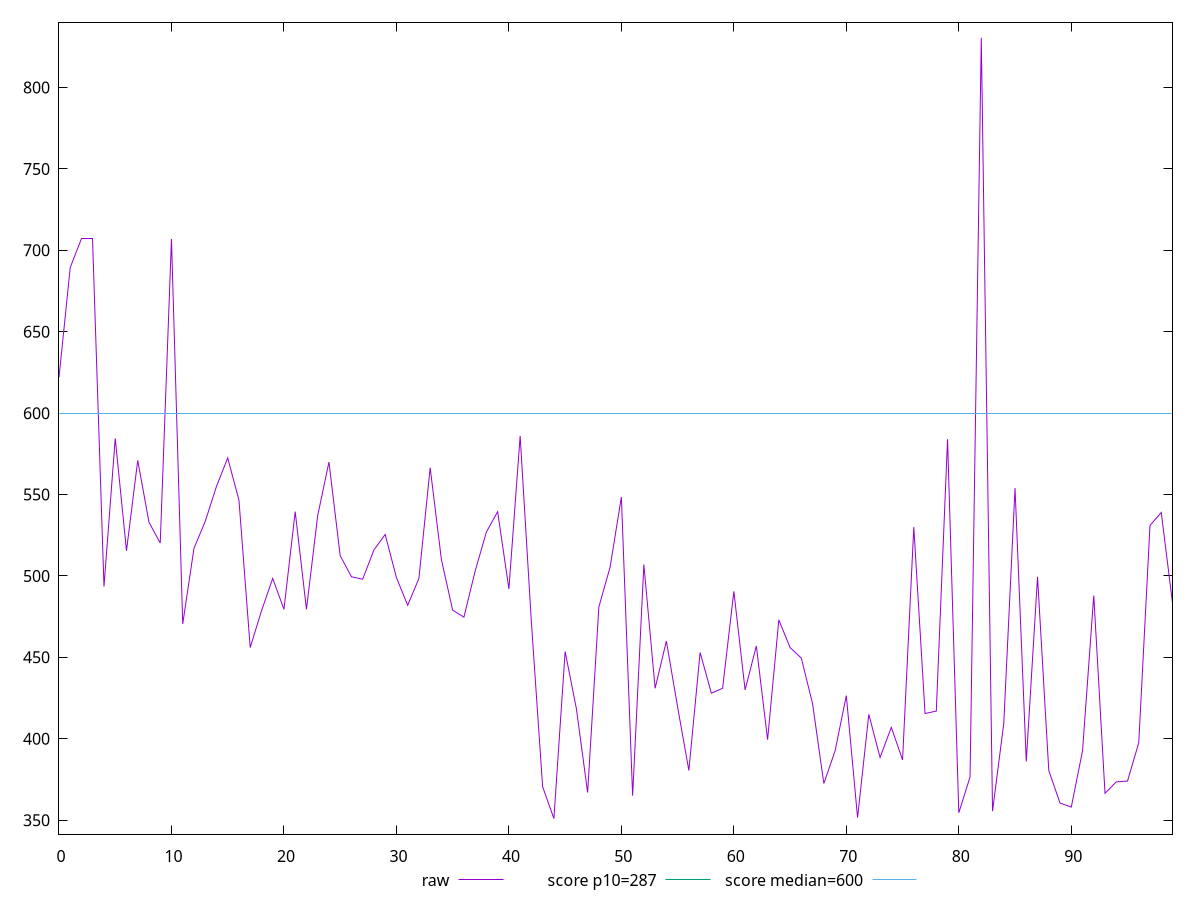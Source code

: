 reset

$raw <<EOF
0 622
1 689.4999999999991
2 706.9999999999995
3 706.9999999999995
4 493.4999999999991
5 584.5
6 515.5000000000009
7 571
8 533.0000000000009
9 520.1934999999999
10 706.9999999999991
11 470.50000000000045
12 517
13 533.5
14 555
15 572.5
16 546.5000000000009
17 455.99999999999955
18 478.5
19 498.4999999999991
20 479.5
21 539.5
22 479.5
23 537
24 570
25 512.4999999999991
26 499.5
27 498
28 515.9999999999995
29 525.5
30 499
31 482
32 498.4999999999991
33 566.4999999999991
34 510
35 479.0000000000009
36 474.6935000000001
37 503
38 527
39 539.4999999999991
40 492
41 585.9999999999982
42 471.5
43 370.5
44 351
45 453.5
46 418.5000000000018
47 367
48 481
49 505.5
50 548.5000000000009
51 365.0000000000009
52 507
53 431
54 460
55 419.5
56 380.5
57 453
58 428.0000000000009
59 431.0000000000009
60 490.5
61 430
62 457
63 399.44900000000075
64 473
65 456
66 449.5
67 421.5
68 372.5
69 392.5
70 426.5
71 351.5
72 415
73 388.5
74 407
75 387
76 530
77 415.4999999999991
78 417.0000000000018
79 584
80 354.5
81 376.5
82 830.5
83 355.5
84 409.4999999999991
85 554.0000000000009
86 386
87 499.4999999999991
88 380.4999999999991
89 360.5
90 358
91 392.5
92 488
93 366.50000000000273
94 373.5000000000009
95 374.0000000000009
96 397.5000000000009
97 531
98 539
99 483.5
EOF

set key outside below
set xrange [0:99]
set yrange [341.41:840.09]
set trange [341.41:840.09]
set terminal svg size 640, 500 enhanced background rgb 'white'
set output "report_00009_2021-02-08T22-37-41.559Z/total-blocking-time/samples/pages/raw/values.svg"

plot $raw title "raw" with line, \
     287 title "score p10=287", \
     600 title "score median=600"

reset

